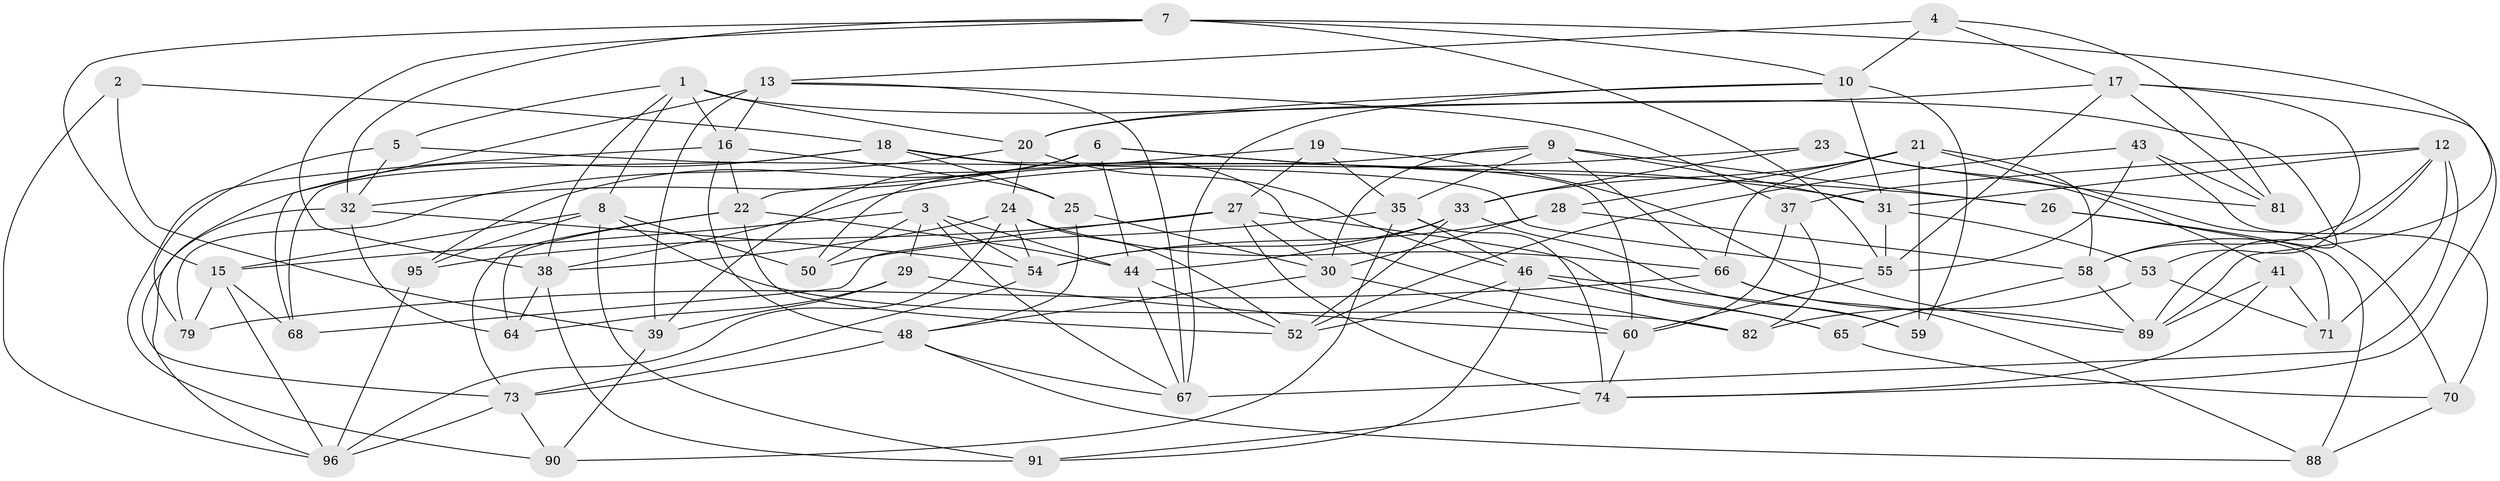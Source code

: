 // Generated by graph-tools (version 1.1) at 2025/24/03/03/25 07:24:30]
// undirected, 66 vertices, 170 edges
graph export_dot {
graph [start="1"]
  node [color=gray90,style=filled];
  1 [super="+47"];
  2;
  3 [super="+42"];
  4;
  5;
  6 [super="+75"];
  7 [super="+80"];
  8 [super="+49"];
  9 [super="+11"];
  10 [super="+14"];
  12 [super="+61"];
  13 [super="+92"];
  15 [super="+78"];
  16 [super="+56"];
  17 [super="+104"];
  18 [super="+34"];
  19;
  20 [super="+36"];
  21 [super="+51"];
  22 [super="+40"];
  23;
  24 [super="+97"];
  25;
  26;
  27 [super="+62"];
  28;
  29;
  30 [super="+87"];
  31 [super="+69"];
  32 [super="+94"];
  33 [super="+98"];
  35 [super="+45"];
  37;
  38 [super="+57"];
  39 [super="+77"];
  41;
  43;
  44 [super="+63"];
  46 [super="+85"];
  48 [super="+83"];
  50;
  52 [super="+99"];
  53;
  54 [super="+84"];
  55 [super="+76"];
  58 [super="+105"];
  59;
  60 [super="+86"];
  64;
  65;
  66 [super="+72"];
  67 [super="+100"];
  68;
  70;
  71;
  73 [super="+102"];
  74 [super="+103"];
  79;
  81;
  82;
  88;
  89 [super="+93"];
  90;
  91;
  95;
  96 [super="+101"];
  1 -- 5;
  1 -- 16;
  1 -- 58;
  1 -- 38;
  1 -- 8;
  1 -- 20;
  2 -- 39 [weight=2];
  2 -- 18;
  2 -- 96;
  3 -- 29;
  3 -- 54;
  3 -- 67;
  3 -- 50;
  3 -- 44;
  3 -- 15;
  4 -- 81;
  4 -- 17;
  4 -- 10;
  4 -- 13;
  5 -- 79;
  5 -- 32;
  5 -- 55;
  6 -- 26;
  6 -- 39;
  6 -- 32;
  6 -- 44;
  6 -- 95;
  6 -- 31;
  7 -- 32;
  7 -- 89;
  7 -- 38;
  7 -- 55;
  7 -- 10;
  7 -- 15;
  8 -- 50;
  8 -- 95;
  8 -- 91;
  8 -- 82;
  8 -- 15;
  9 -- 50;
  9 -- 26;
  9 -- 31;
  9 -- 30;
  9 -- 66;
  9 -- 35;
  10 -- 31;
  10 -- 59;
  10 -- 20;
  10 -- 67;
  12 -- 58;
  12 -- 37;
  12 -- 71;
  12 -- 89;
  12 -- 31;
  12 -- 67;
  13 -- 68;
  13 -- 16;
  13 -- 67;
  13 -- 37;
  13 -- 39;
  15 -- 79;
  15 -- 68;
  15 -- 96;
  16 -- 25;
  16 -- 48;
  16 -- 90;
  16 -- 22;
  17 -- 53;
  17 -- 55;
  17 -- 81;
  17 -- 20;
  17 -- 74;
  18 -- 73;
  18 -- 68;
  18 -- 25;
  18 -- 60;
  18 -- 82;
  19 -- 22;
  19 -- 27;
  19 -- 89;
  19 -- 35;
  20 -- 46;
  20 -- 24;
  20 -- 79;
  21 -- 58;
  21 -- 66;
  21 -- 59;
  21 -- 33;
  21 -- 28;
  21 -- 70;
  22 -- 52;
  22 -- 64;
  22 -- 44;
  22 -- 73;
  23 -- 41;
  23 -- 81;
  23 -- 38;
  23 -- 33;
  24 -- 38;
  24 -- 54;
  24 -- 96;
  24 -- 66;
  24 -- 52;
  25 -- 30;
  25 -- 48;
  26 -- 88;
  26 -- 71;
  27 -- 74;
  27 -- 95;
  27 -- 65;
  27 -- 68;
  27 -- 30;
  28 -- 30;
  28 -- 54;
  28 -- 58;
  29 -- 39;
  29 -- 64;
  29 -- 60;
  30 -- 48;
  30 -- 60;
  31 -- 53;
  31 -- 55;
  32 -- 64;
  32 -- 96;
  32 -- 54;
  33 -- 52;
  33 -- 59;
  33 -- 54;
  33 -- 44;
  35 -- 90;
  35 -- 46;
  35 -- 50;
  35 -- 74;
  37 -- 82;
  37 -- 60;
  38 -- 64;
  38 -- 91;
  39 -- 90;
  41 -- 71;
  41 -- 74;
  41 -- 89;
  43 -- 52;
  43 -- 81;
  43 -- 55;
  43 -- 70;
  44 -- 67;
  44 -- 52;
  46 -- 59;
  46 -- 65;
  46 -- 91;
  46 -- 52;
  48 -- 88;
  48 -- 73;
  48 -- 67;
  53 -- 82;
  53 -- 71;
  54 -- 73;
  55 -- 60;
  58 -- 65;
  58 -- 89;
  60 -- 74;
  65 -- 70;
  66 -- 79;
  66 -- 88;
  66 -- 89;
  70 -- 88;
  73 -- 90;
  73 -- 96;
  74 -- 91;
  95 -- 96;
}
